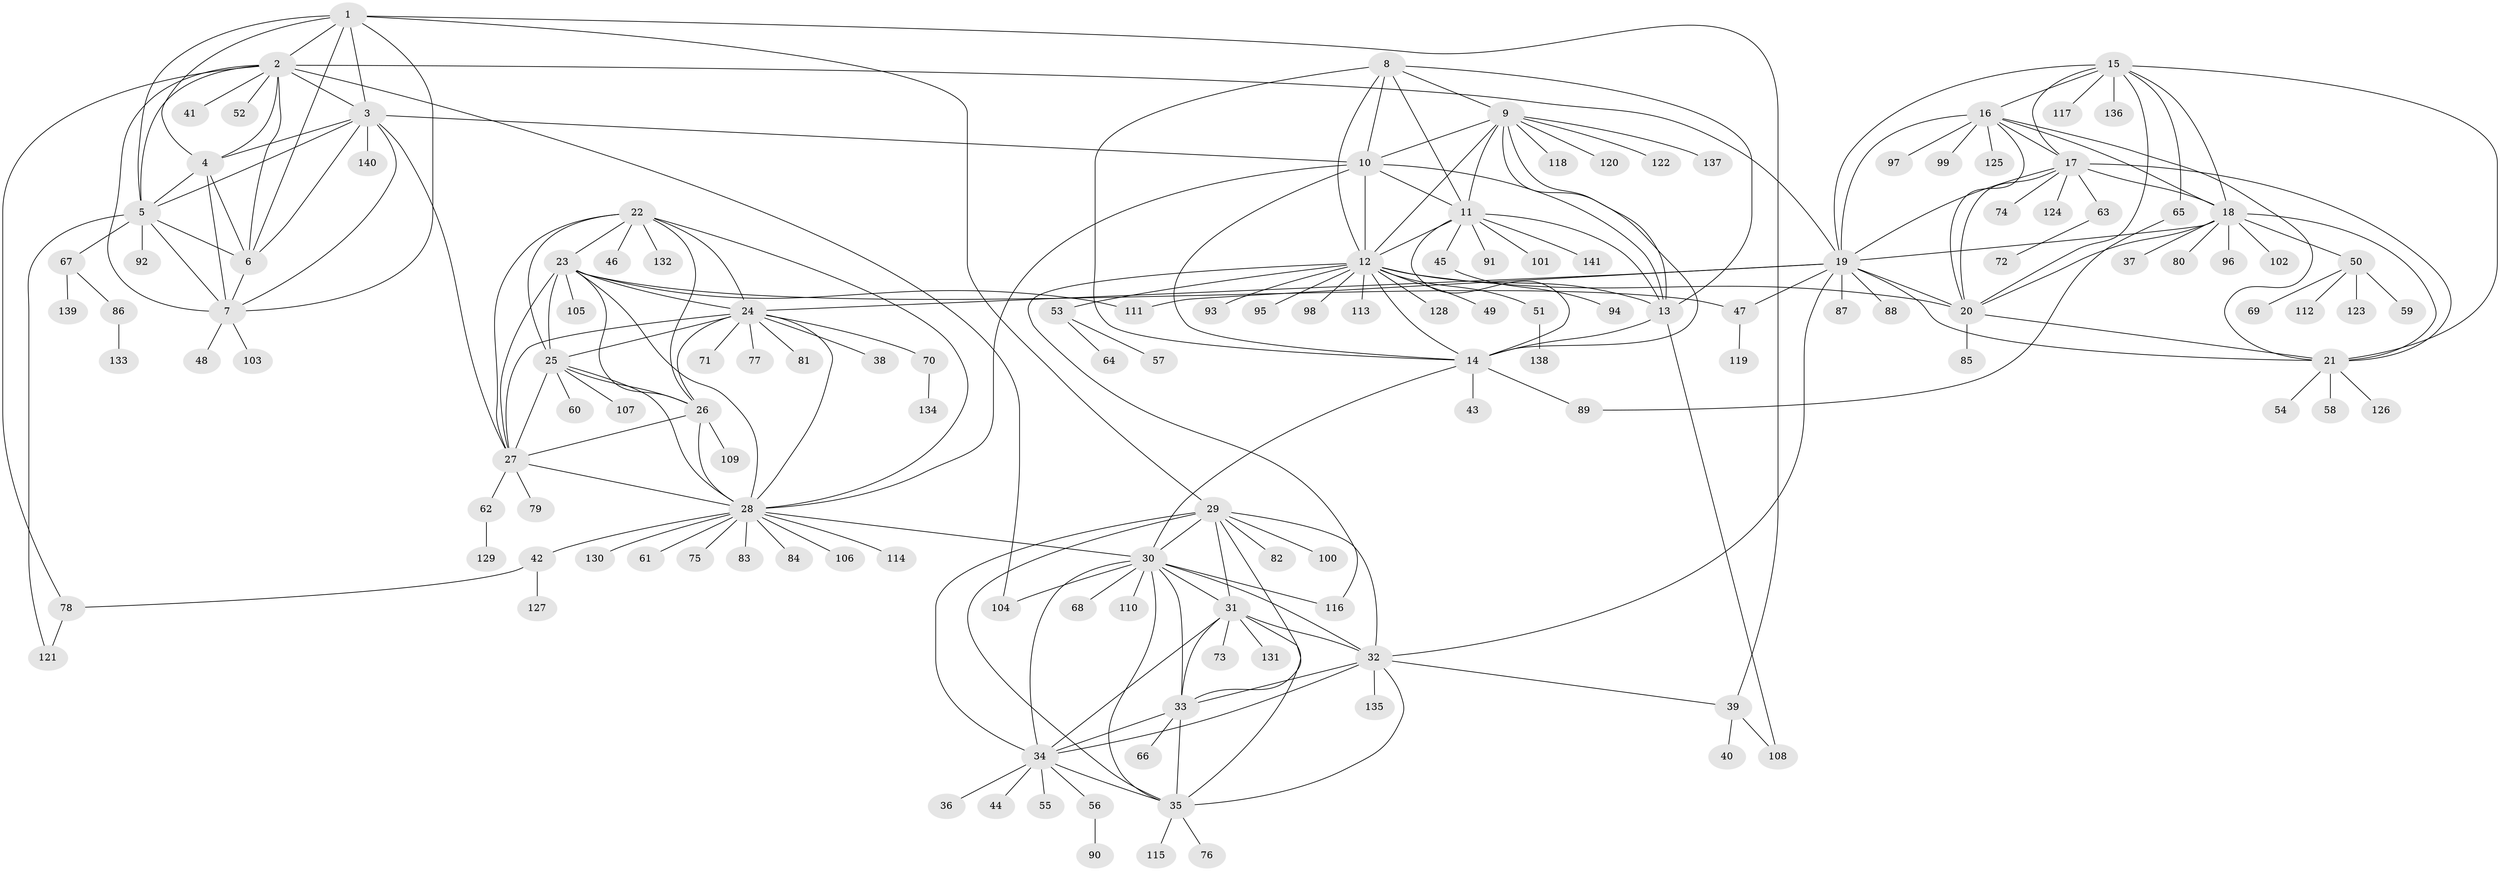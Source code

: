 // coarse degree distribution, {5: 0.02857142857142857, 8: 0.02857142857142857, 6: 0.1, 4: 0.014285714285714285, 9: 0.014285714285714285, 7: 0.02857142857142857, 10: 0.014285714285714285, 11: 0.02857142857142857, 15: 0.014285714285714285, 2: 0.1, 1: 0.6, 3: 0.02857142857142857}
// Generated by graph-tools (version 1.1) at 2025/19/03/04/25 18:19:42]
// undirected, 141 vertices, 230 edges
graph export_dot {
graph [start="1"]
  node [color=gray90,style=filled];
  1;
  2;
  3;
  4;
  5;
  6;
  7;
  8;
  9;
  10;
  11;
  12;
  13;
  14;
  15;
  16;
  17;
  18;
  19;
  20;
  21;
  22;
  23;
  24;
  25;
  26;
  27;
  28;
  29;
  30;
  31;
  32;
  33;
  34;
  35;
  36;
  37;
  38;
  39;
  40;
  41;
  42;
  43;
  44;
  45;
  46;
  47;
  48;
  49;
  50;
  51;
  52;
  53;
  54;
  55;
  56;
  57;
  58;
  59;
  60;
  61;
  62;
  63;
  64;
  65;
  66;
  67;
  68;
  69;
  70;
  71;
  72;
  73;
  74;
  75;
  76;
  77;
  78;
  79;
  80;
  81;
  82;
  83;
  84;
  85;
  86;
  87;
  88;
  89;
  90;
  91;
  92;
  93;
  94;
  95;
  96;
  97;
  98;
  99;
  100;
  101;
  102;
  103;
  104;
  105;
  106;
  107;
  108;
  109;
  110;
  111;
  112;
  113;
  114;
  115;
  116;
  117;
  118;
  119;
  120;
  121;
  122;
  123;
  124;
  125;
  126;
  127;
  128;
  129;
  130;
  131;
  132;
  133;
  134;
  135;
  136;
  137;
  138;
  139;
  140;
  141;
  1 -- 2;
  1 -- 3;
  1 -- 4;
  1 -- 5;
  1 -- 6;
  1 -- 7;
  1 -- 29;
  1 -- 39;
  2 -- 3;
  2 -- 4;
  2 -- 5;
  2 -- 6;
  2 -- 7;
  2 -- 19;
  2 -- 41;
  2 -- 52;
  2 -- 78;
  2 -- 104;
  3 -- 4;
  3 -- 5;
  3 -- 6;
  3 -- 7;
  3 -- 10;
  3 -- 27;
  3 -- 140;
  4 -- 5;
  4 -- 6;
  4 -- 7;
  5 -- 6;
  5 -- 7;
  5 -- 67;
  5 -- 92;
  5 -- 121;
  6 -- 7;
  7 -- 48;
  7 -- 103;
  8 -- 9;
  8 -- 10;
  8 -- 11;
  8 -- 12;
  8 -- 13;
  8 -- 14;
  9 -- 10;
  9 -- 11;
  9 -- 12;
  9 -- 13;
  9 -- 14;
  9 -- 118;
  9 -- 120;
  9 -- 122;
  9 -- 137;
  10 -- 11;
  10 -- 12;
  10 -- 13;
  10 -- 14;
  10 -- 28;
  11 -- 12;
  11 -- 13;
  11 -- 14;
  11 -- 45;
  11 -- 91;
  11 -- 101;
  11 -- 141;
  12 -- 13;
  12 -- 14;
  12 -- 20;
  12 -- 49;
  12 -- 51;
  12 -- 53;
  12 -- 93;
  12 -- 95;
  12 -- 98;
  12 -- 113;
  12 -- 116;
  12 -- 128;
  13 -- 14;
  13 -- 108;
  14 -- 30;
  14 -- 43;
  14 -- 89;
  15 -- 16;
  15 -- 17;
  15 -- 18;
  15 -- 19;
  15 -- 20;
  15 -- 21;
  15 -- 65;
  15 -- 117;
  15 -- 136;
  16 -- 17;
  16 -- 18;
  16 -- 19;
  16 -- 20;
  16 -- 21;
  16 -- 97;
  16 -- 99;
  16 -- 125;
  17 -- 18;
  17 -- 19;
  17 -- 20;
  17 -- 21;
  17 -- 63;
  17 -- 74;
  17 -- 124;
  18 -- 19;
  18 -- 20;
  18 -- 21;
  18 -- 37;
  18 -- 50;
  18 -- 80;
  18 -- 96;
  18 -- 102;
  19 -- 20;
  19 -- 21;
  19 -- 24;
  19 -- 32;
  19 -- 47;
  19 -- 87;
  19 -- 88;
  19 -- 111;
  20 -- 21;
  20 -- 85;
  21 -- 54;
  21 -- 58;
  21 -- 126;
  22 -- 23;
  22 -- 24;
  22 -- 25;
  22 -- 26;
  22 -- 27;
  22 -- 28;
  22 -- 46;
  22 -- 132;
  23 -- 24;
  23 -- 25;
  23 -- 26;
  23 -- 27;
  23 -- 28;
  23 -- 47;
  23 -- 105;
  23 -- 111;
  24 -- 25;
  24 -- 26;
  24 -- 27;
  24 -- 28;
  24 -- 38;
  24 -- 70;
  24 -- 71;
  24 -- 77;
  24 -- 81;
  25 -- 26;
  25 -- 27;
  25 -- 28;
  25 -- 60;
  25 -- 107;
  26 -- 27;
  26 -- 28;
  26 -- 109;
  27 -- 28;
  27 -- 62;
  27 -- 79;
  28 -- 30;
  28 -- 42;
  28 -- 61;
  28 -- 75;
  28 -- 83;
  28 -- 84;
  28 -- 106;
  28 -- 114;
  28 -- 130;
  29 -- 30;
  29 -- 31;
  29 -- 32;
  29 -- 33;
  29 -- 34;
  29 -- 35;
  29 -- 82;
  29 -- 100;
  30 -- 31;
  30 -- 32;
  30 -- 33;
  30 -- 34;
  30 -- 35;
  30 -- 68;
  30 -- 104;
  30 -- 110;
  30 -- 116;
  31 -- 32;
  31 -- 33;
  31 -- 34;
  31 -- 35;
  31 -- 73;
  31 -- 131;
  32 -- 33;
  32 -- 34;
  32 -- 35;
  32 -- 39;
  32 -- 135;
  33 -- 34;
  33 -- 35;
  33 -- 66;
  34 -- 35;
  34 -- 36;
  34 -- 44;
  34 -- 55;
  34 -- 56;
  35 -- 76;
  35 -- 115;
  39 -- 40;
  39 -- 108;
  42 -- 78;
  42 -- 127;
  45 -- 94;
  47 -- 119;
  50 -- 59;
  50 -- 69;
  50 -- 112;
  50 -- 123;
  51 -- 138;
  53 -- 57;
  53 -- 64;
  56 -- 90;
  62 -- 129;
  63 -- 72;
  65 -- 89;
  67 -- 86;
  67 -- 139;
  70 -- 134;
  78 -- 121;
  86 -- 133;
}
